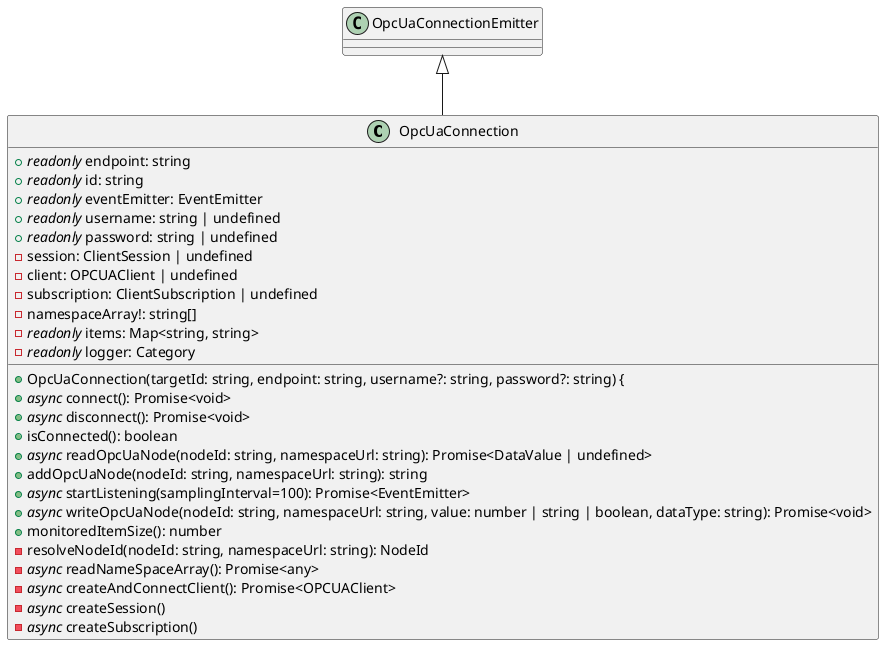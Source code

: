 @startuml
'https://plantuml.com/class-diagram

class OpcUaConnection{
	+ //readonly// endpoint: string
	+ //readonly// id: string
	+ //readonly// eventEmitter: EventEmitter
	+ //readonly// username: string | undefined
    + //readonly// password: string | undefined
	- session: ClientSession | undefined
	- client: OPCUAClient | undefined
	- subscription: ClientSubscription | undefined
	- namespaceArray!: string[]
	- //readonly// items: Map<string, string>
	- //readonly// logger: Category

	+ OpcUaConnection(targetId: string, endpoint: string, username?: string, password?: string) {
	+ //async// connect(): Promise<void>
    + //async// disconnect(): Promise<void>
    + isConnected(): boolean
    + //async// readOpcUaNode(nodeId: string, namespaceUrl: string): Promise<DataValue | undefined>
    + addOpcUaNode(nodeId: string, namespaceUrl: string): string
    + //async// startListening(samplingInterval=100): Promise<EventEmitter>
    + //async// writeOpcUaNode(nodeId: string, namespaceUrl: string, value: number | string | boolean, dataType: string): Promise<void>
    + monitoredItemSize(): number
    - resolveNodeId(nodeId: string, namespaceUrl: string): NodeId
    - //async// readNameSpaceArray(): Promise<any>
    - //async// createAndConnectClient(): Promise<OPCUAClient>
    - //async// createSession()
    - //async// createSubscription()
}
OpcUaConnectionEmitter <|-- OpcUaConnection

@enduml

